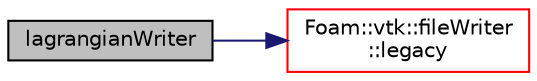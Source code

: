 digraph "lagrangianWriter"
{
  bgcolor="transparent";
  edge [fontname="Helvetica",fontsize="10",labelfontname="Helvetica",labelfontsize="10"];
  node [fontname="Helvetica",fontsize="10",shape=record];
  rankdir="LR";
  Node1 [label="lagrangianWriter",height=0.2,width=0.4,color="black", fillcolor="grey75", style="filled" fontcolor="black"];
  Node1 -> Node2 [color="midnightblue",fontsize="10",style="solid",fontname="Helvetica"];
  Node2 [label="Foam::vtk::fileWriter\l::legacy",height=0.2,width=0.4,color="red",URL="$classFoam_1_1vtk_1_1fileWriter.html#a339c7bb3560c72a48b5a841cb5216e63",tooltip="Commonly used query. "];
}
